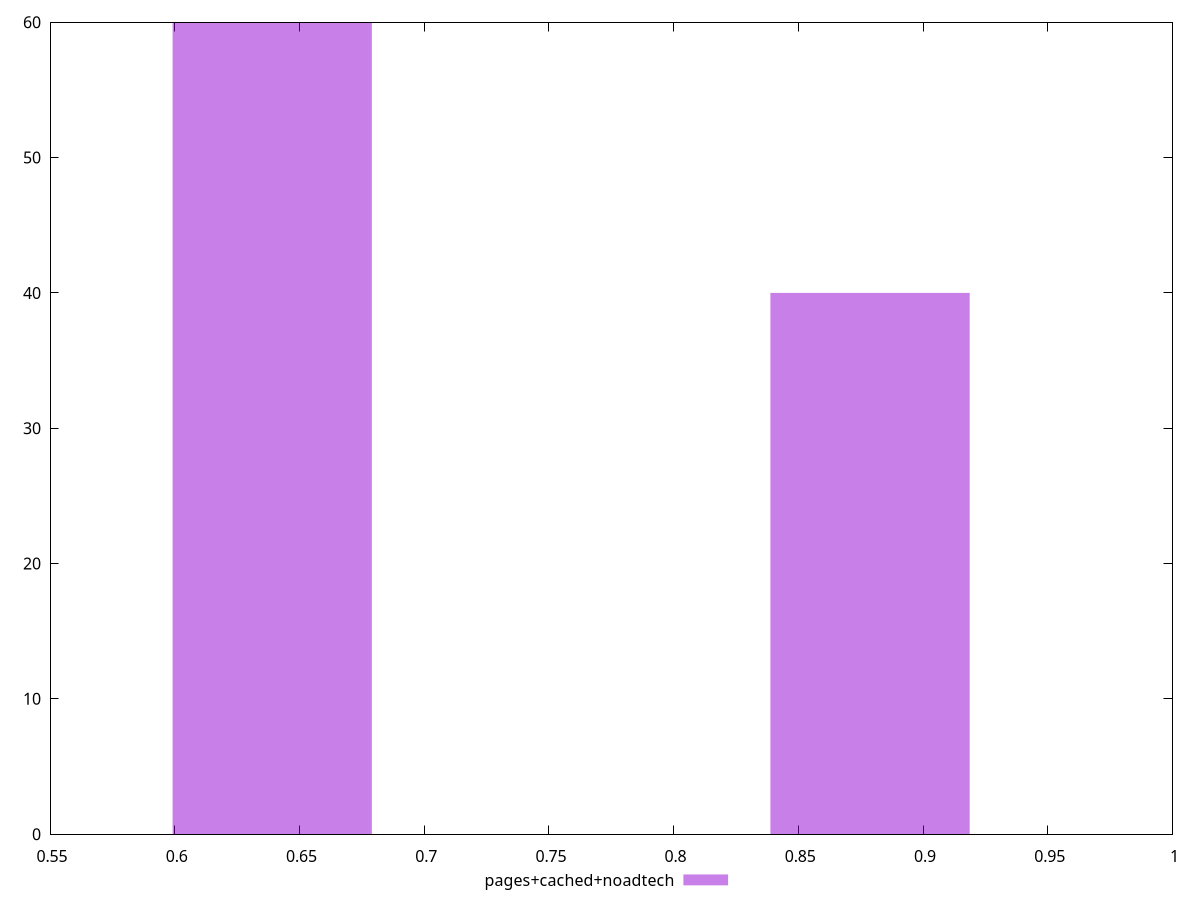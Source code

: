 $_pagesCachedNoadtech <<EOF
0.6390889751778277 60
0.8787473408695131 40
EOF
set key outside below
set terminal pngcairo
set output "report_00004_2020-11-02T20-21-41.718Z/render-blocking-resources/pages+cached+noadtech//hist.png"
set yrange [0:60]
set boxwidth 0.07988612189722846
set style fill transparent solid 0.5 noborder
plot $_pagesCachedNoadtech title "pages+cached+noadtech" with boxes ,